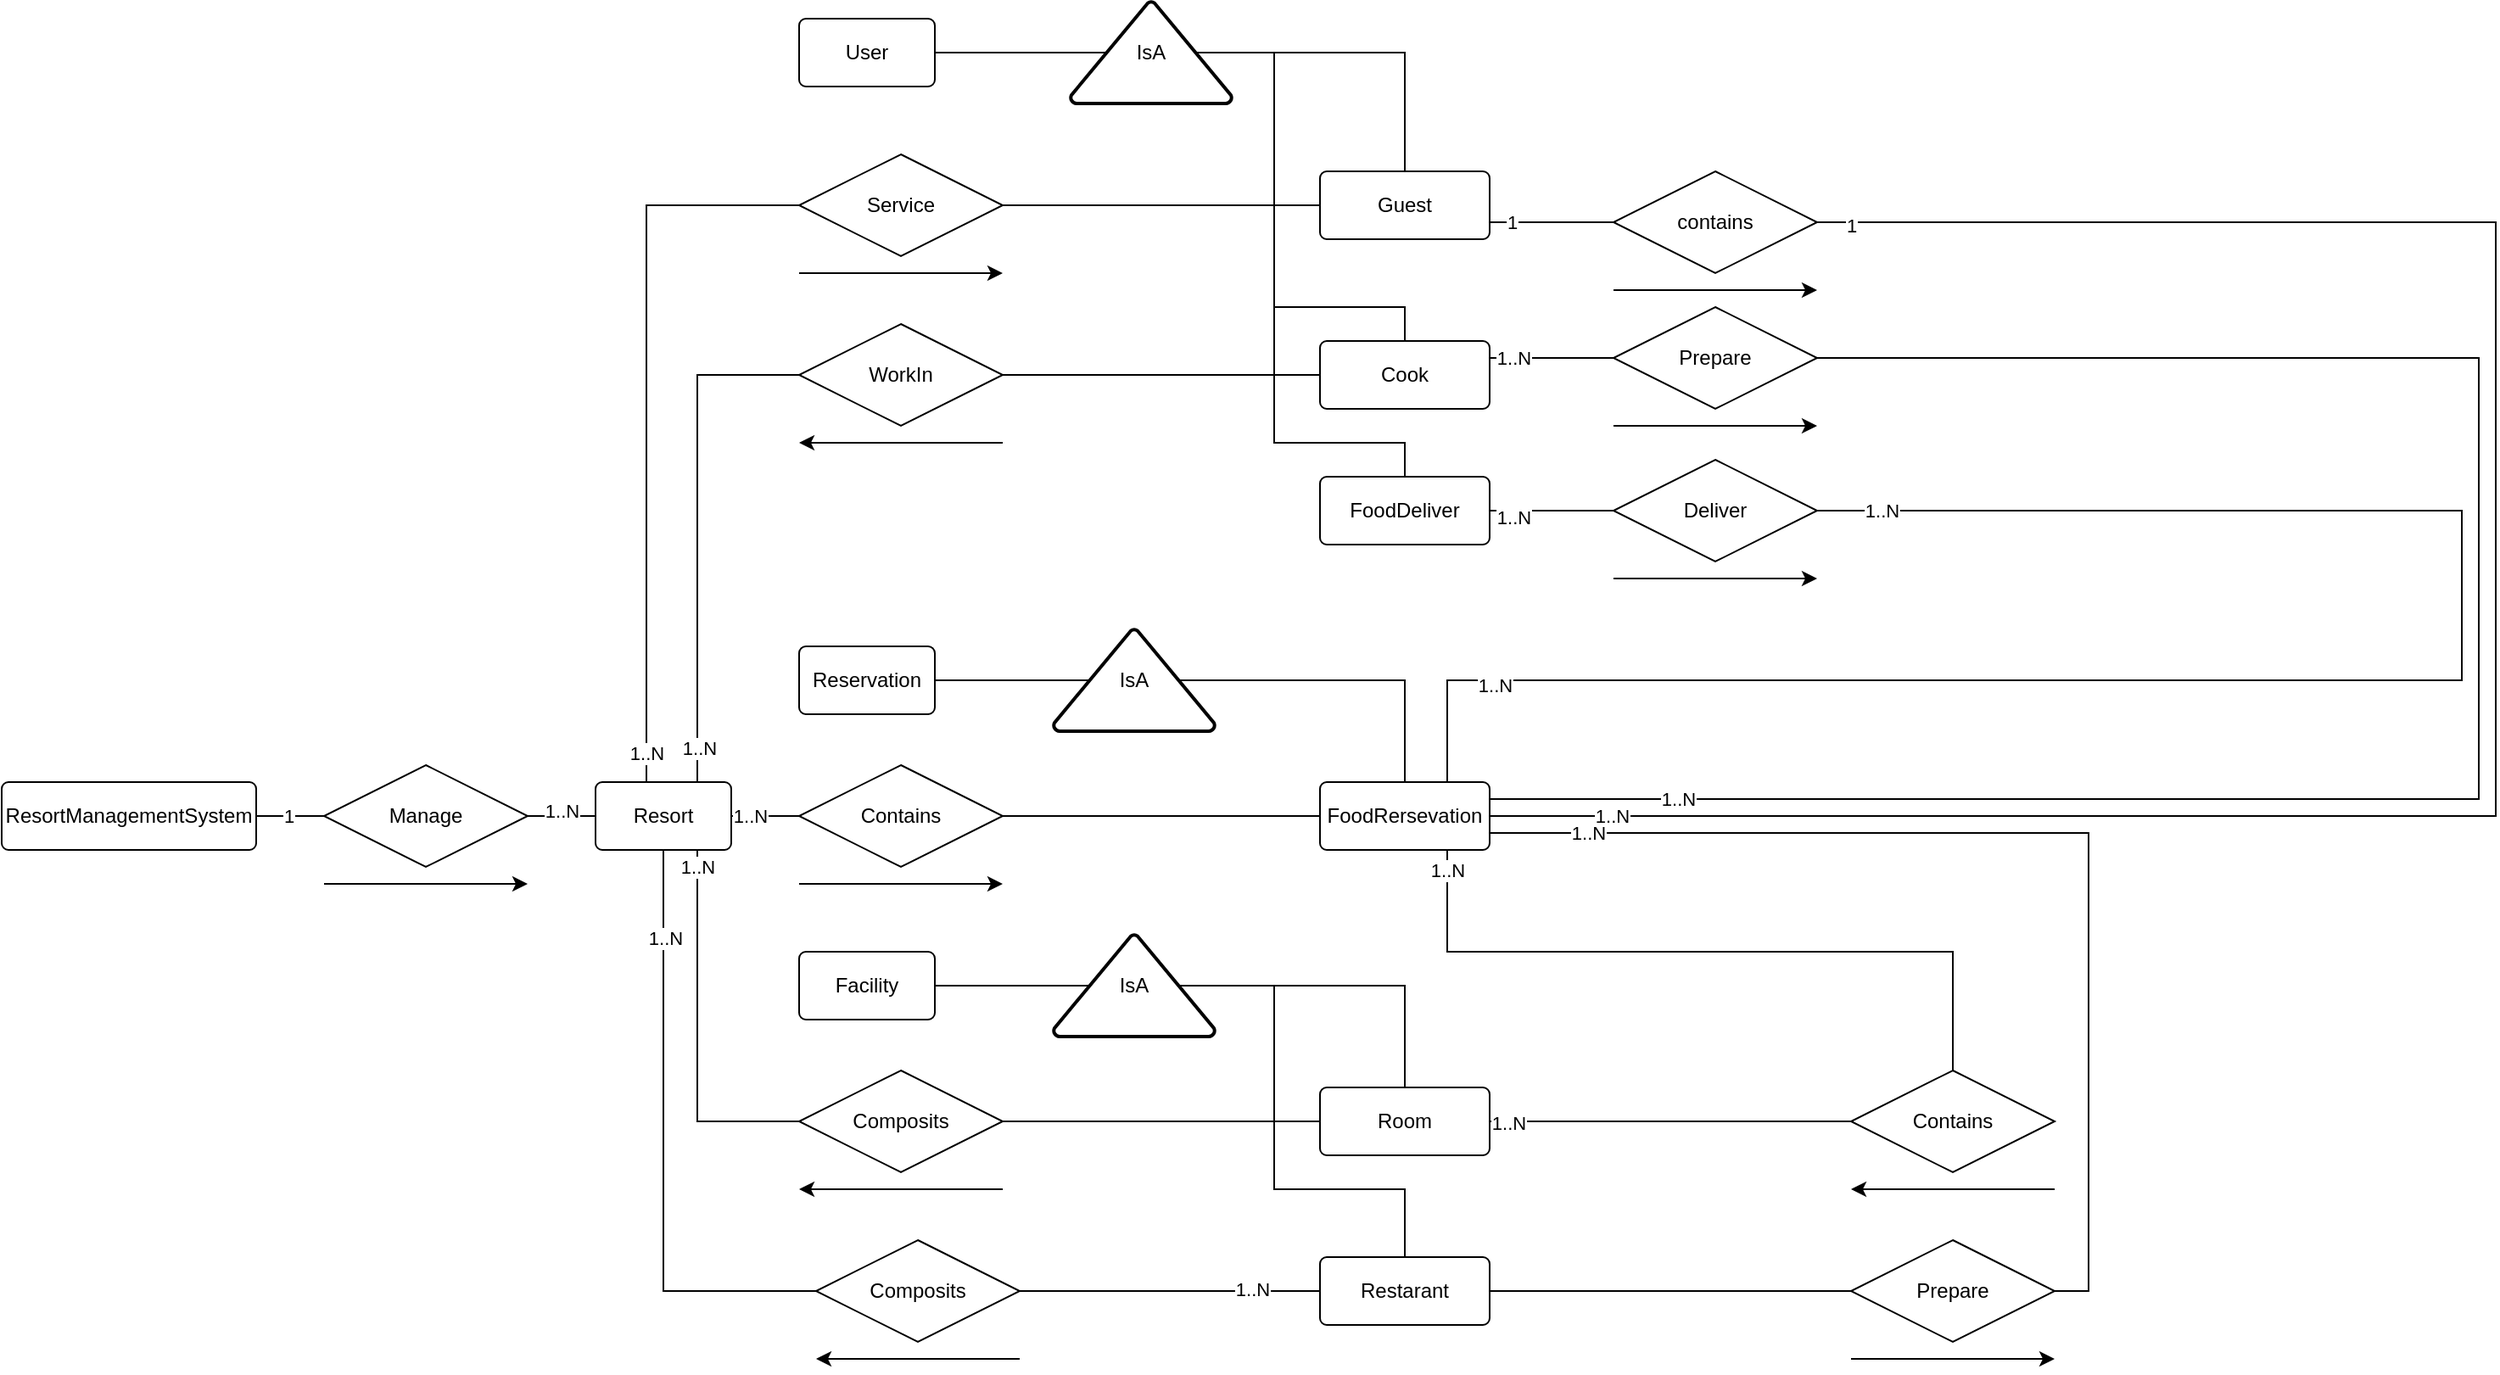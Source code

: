 <mxfile version="22.0.8" type="google">
  <diagram name="Page-1" id="CtAqu_Ewa9IOqDz0TUkq">
    <mxGraphModel grid="1" page="1" gridSize="10" guides="1" tooltips="1" connect="1" arrows="1" fold="1" pageScale="1" pageWidth="827" pageHeight="1169" math="0" shadow="0">
      <root>
        <mxCell id="0" />
        <mxCell id="1" parent="0" />
        <mxCell id="b1p56JkDS0H2IpYGcqzU-3" style="edgeStyle=orthogonalEdgeStyle;rounded=0;orthogonalLoop=1;jettySize=auto;html=1;exitX=1;exitY=0.5;exitDx=0;exitDy=0;entryX=0;entryY=0.5;entryDx=0;entryDy=0;endArrow=none;endFill=0;" edge="1" parent="1" source="b1p56JkDS0H2IpYGcqzU-1" target="b1p56JkDS0H2IpYGcqzU-2">
          <mxGeometry relative="1" as="geometry" />
        </mxCell>
        <mxCell id="b1p56JkDS0H2IpYGcqzU-4" value="1" style="edgeLabel;html=1;align=center;verticalAlign=middle;resizable=0;points=[];" vertex="1" connectable="0" parent="b1p56JkDS0H2IpYGcqzU-3">
          <mxGeometry x="-0.064" relative="1" as="geometry">
            <mxPoint as="offset" />
          </mxGeometry>
        </mxCell>
        <mxCell id="b1p56JkDS0H2IpYGcqzU-1" value="ResortManagementSystem" style="rounded=1;arcSize=10;whiteSpace=wrap;html=1;align=center;" vertex="1" parent="1">
          <mxGeometry x="50" y="480" width="150" height="40" as="geometry" />
        </mxCell>
        <mxCell id="b1p56JkDS0H2IpYGcqzU-6" style="edgeStyle=orthogonalEdgeStyle;rounded=0;orthogonalLoop=1;jettySize=auto;html=1;exitX=1;exitY=0.5;exitDx=0;exitDy=0;entryX=0;entryY=0.5;entryDx=0;entryDy=0;endArrow=none;endFill=0;" edge="1" parent="1" source="b1p56JkDS0H2IpYGcqzU-2" target="b1p56JkDS0H2IpYGcqzU-5">
          <mxGeometry relative="1" as="geometry" />
        </mxCell>
        <mxCell id="b1p56JkDS0H2IpYGcqzU-7" value="1..N" style="edgeLabel;html=1;align=center;verticalAlign=middle;resizable=0;points=[];" vertex="1" connectable="0" parent="b1p56JkDS0H2IpYGcqzU-6">
          <mxGeometry y="3" relative="1" as="geometry">
            <mxPoint as="offset" />
          </mxGeometry>
        </mxCell>
        <mxCell id="b1p56JkDS0H2IpYGcqzU-2" value="Manage" style="shape=rhombus;perimeter=rhombusPerimeter;whiteSpace=wrap;html=1;align=center;" vertex="1" parent="1">
          <mxGeometry x="240" y="470" width="120" height="60" as="geometry" />
        </mxCell>
        <mxCell id="b1p56JkDS0H2IpYGcqzU-100" style="edgeStyle=orthogonalEdgeStyle;rounded=0;orthogonalLoop=1;jettySize=auto;html=1;exitX=0.75;exitY=0;exitDx=0;exitDy=0;entryX=0;entryY=0.5;entryDx=0;entryDy=0;endArrow=none;endFill=0;" edge="1" parent="1" source="b1p56JkDS0H2IpYGcqzU-5" target="b1p56JkDS0H2IpYGcqzU-67">
          <mxGeometry relative="1" as="geometry" />
        </mxCell>
        <mxCell id="b1p56JkDS0H2IpYGcqzU-101" value="1..N" style="edgeLabel;html=1;align=center;verticalAlign=middle;resizable=0;points=[];" vertex="1" connectable="0" parent="b1p56JkDS0H2IpYGcqzU-100">
          <mxGeometry x="-0.746" y="-1" relative="1" as="geometry">
            <mxPoint y="18" as="offset" />
          </mxGeometry>
        </mxCell>
        <mxCell id="b1p56JkDS0H2IpYGcqzU-5" value="Resort" style="rounded=1;arcSize=10;whiteSpace=wrap;html=1;align=center;" vertex="1" parent="1">
          <mxGeometry x="400" y="480" width="80" height="40" as="geometry" />
        </mxCell>
        <mxCell id="b1p56JkDS0H2IpYGcqzU-14" value="1..N" style="edgeStyle=orthogonalEdgeStyle;rounded=0;orthogonalLoop=1;jettySize=auto;html=1;exitX=0;exitY=0.5;exitDx=0;exitDy=0;entryX=0.75;entryY=0;entryDx=0;entryDy=0;endArrow=none;endFill=0;" edge="1" parent="1" source="b1p56JkDS0H2IpYGcqzU-8" target="b1p56JkDS0H2IpYGcqzU-5">
          <mxGeometry x="0.795" relative="1" as="geometry">
            <Array as="points">
              <mxPoint x="430" y="140" />
              <mxPoint x="430" y="480" />
            </Array>
            <mxPoint as="offset" />
          </mxGeometry>
        </mxCell>
        <mxCell id="b1p56JkDS0H2IpYGcqzU-66" style="edgeStyle=orthogonalEdgeStyle;rounded=0;orthogonalLoop=1;jettySize=auto;html=1;exitX=1;exitY=0.5;exitDx=0;exitDy=0;entryX=0;entryY=0.5;entryDx=0;entryDy=0;endArrow=none;endFill=0;" edge="1" parent="1" source="b1p56JkDS0H2IpYGcqzU-8" target="b1p56JkDS0H2IpYGcqzU-46">
          <mxGeometry relative="1" as="geometry" />
        </mxCell>
        <mxCell id="b1p56JkDS0H2IpYGcqzU-8" value="Service" style="shape=rhombus;perimeter=rhombusPerimeter;whiteSpace=wrap;html=1;align=center;" vertex="1" parent="1">
          <mxGeometry x="520" y="110" width="120" height="60" as="geometry" />
        </mxCell>
        <mxCell id="b1p56JkDS0H2IpYGcqzU-12" style="edgeStyle=orthogonalEdgeStyle;rounded=0;orthogonalLoop=1;jettySize=auto;html=1;exitX=0;exitY=0.5;exitDx=0;exitDy=0;entryX=1;entryY=0.5;entryDx=0;entryDy=0;endArrow=none;endFill=0;" edge="1" parent="1" source="b1p56JkDS0H2IpYGcqzU-10" target="b1p56JkDS0H2IpYGcqzU-5">
          <mxGeometry relative="1" as="geometry" />
        </mxCell>
        <mxCell id="b1p56JkDS0H2IpYGcqzU-27" value="1..N" style="edgeLabel;html=1;align=center;verticalAlign=middle;resizable=0;points=[];" vertex="1" connectable="0" parent="b1p56JkDS0H2IpYGcqzU-12">
          <mxGeometry x="-0.114" y="-2" relative="1" as="geometry">
            <mxPoint x="-12" y="2" as="offset" />
          </mxGeometry>
        </mxCell>
        <mxCell id="b1p56JkDS0H2IpYGcqzU-72" style="edgeStyle=orthogonalEdgeStyle;rounded=0;orthogonalLoop=1;jettySize=auto;html=1;exitX=1;exitY=0.5;exitDx=0;exitDy=0;entryX=0;entryY=0.5;entryDx=0;entryDy=0;endArrow=none;endFill=0;" edge="1" parent="1" source="b1p56JkDS0H2IpYGcqzU-10" target="b1p56JkDS0H2IpYGcqzU-51">
          <mxGeometry relative="1" as="geometry" />
        </mxCell>
        <mxCell id="b1p56JkDS0H2IpYGcqzU-10" value="Contains" style="shape=rhombus;perimeter=rhombusPerimeter;whiteSpace=wrap;html=1;align=center;" vertex="1" parent="1">
          <mxGeometry x="520" y="470" width="120" height="60" as="geometry" />
        </mxCell>
        <mxCell id="b1p56JkDS0H2IpYGcqzU-15" style="edgeStyle=orthogonalEdgeStyle;rounded=0;orthogonalLoop=1;jettySize=auto;html=1;exitX=0;exitY=0.5;exitDx=0;exitDy=0;entryX=0.75;entryY=1;entryDx=0;entryDy=0;endArrow=none;endFill=0;" edge="1" parent="1" source="b1p56JkDS0H2IpYGcqzU-11" target="b1p56JkDS0H2IpYGcqzU-5">
          <mxGeometry relative="1" as="geometry" />
        </mxCell>
        <mxCell id="b1p56JkDS0H2IpYGcqzU-25" value="1..N" style="edgeLabel;html=1;align=center;verticalAlign=middle;resizable=0;points=[];" vertex="1" connectable="0" parent="b1p56JkDS0H2IpYGcqzU-15">
          <mxGeometry x="0.382" y="-2" relative="1" as="geometry">
            <mxPoint x="-2" y="-58" as="offset" />
          </mxGeometry>
        </mxCell>
        <mxCell id="b1p56JkDS0H2IpYGcqzU-63" style="edgeStyle=orthogonalEdgeStyle;rounded=0;orthogonalLoop=1;jettySize=auto;html=1;exitX=1;exitY=0.5;exitDx=0;exitDy=0;entryX=0;entryY=0.5;entryDx=0;entryDy=0;endArrow=none;endFill=0;" edge="1" parent="1" source="b1p56JkDS0H2IpYGcqzU-11" target="b1p56JkDS0H2IpYGcqzU-38">
          <mxGeometry relative="1" as="geometry" />
        </mxCell>
        <mxCell id="b1p56JkDS0H2IpYGcqzU-11" value="Composits" style="shape=rhombus;perimeter=rhombusPerimeter;whiteSpace=wrap;html=1;align=center;" vertex="1" parent="1">
          <mxGeometry x="520" y="650" width="120" height="60" as="geometry" />
        </mxCell>
        <mxCell id="b1p56JkDS0H2IpYGcqzU-16" value="User" style="rounded=1;arcSize=10;whiteSpace=wrap;html=1;align=center;" vertex="1" parent="1">
          <mxGeometry x="520" y="30" width="80" height="40" as="geometry" />
        </mxCell>
        <mxCell id="b1p56JkDS0H2IpYGcqzU-18" value="Reservation" style="rounded=1;arcSize=10;whiteSpace=wrap;html=1;align=center;" vertex="1" parent="1">
          <mxGeometry x="520" y="400" width="80" height="40" as="geometry" />
        </mxCell>
        <mxCell id="b1p56JkDS0H2IpYGcqzU-33" style="edgeStyle=orthogonalEdgeStyle;rounded=0;orthogonalLoop=1;jettySize=auto;html=1;exitX=1;exitY=0.5;exitDx=0;exitDy=0;entryX=0.22;entryY=0.5;entryDx=0;entryDy=0;endArrow=none;endFill=0;entryPerimeter=0;" edge="1" parent="1" source="b1p56JkDS0H2IpYGcqzU-19" target="b1p56JkDS0H2IpYGcqzU-37">
          <mxGeometry relative="1" as="geometry">
            <mxPoint x="670" y="600" as="targetPoint" />
          </mxGeometry>
        </mxCell>
        <mxCell id="b1p56JkDS0H2IpYGcqzU-19" value="Facility" style="rounded=1;arcSize=10;whiteSpace=wrap;html=1;align=center;" vertex="1" parent="1">
          <mxGeometry x="520" y="580" width="80" height="40" as="geometry" />
        </mxCell>
        <mxCell id="b1p56JkDS0H2IpYGcqzU-23" value="" style="endArrow=classic;html=1;rounded=0;" edge="1" parent="1">
          <mxGeometry width="50" height="50" relative="1" as="geometry">
            <mxPoint x="240" y="540" as="sourcePoint" />
            <mxPoint x="360" y="540" as="targetPoint" />
          </mxGeometry>
        </mxCell>
        <mxCell id="b1p56JkDS0H2IpYGcqzU-29" value="" style="endArrow=classic;html=1;rounded=0;" edge="1" parent="1">
          <mxGeometry width="50" height="50" relative="1" as="geometry">
            <mxPoint x="520" y="180" as="sourcePoint" />
            <mxPoint x="640" y="180" as="targetPoint" />
          </mxGeometry>
        </mxCell>
        <mxCell id="b1p56JkDS0H2IpYGcqzU-30" value="" style="endArrow=classic;html=1;rounded=0;" edge="1" parent="1">
          <mxGeometry width="50" height="50" relative="1" as="geometry">
            <mxPoint x="520" y="540" as="sourcePoint" />
            <mxPoint x="640" y="540" as="targetPoint" />
          </mxGeometry>
        </mxCell>
        <mxCell id="b1p56JkDS0H2IpYGcqzU-31" value="" style="endArrow=classic;html=1;rounded=0;" edge="1" parent="1">
          <mxGeometry width="50" height="50" relative="1" as="geometry">
            <mxPoint x="640" y="720" as="sourcePoint" />
            <mxPoint x="520" y="720" as="targetPoint" />
          </mxGeometry>
        </mxCell>
        <mxCell id="b1p56JkDS0H2IpYGcqzU-73" style="edgeStyle=orthogonalEdgeStyle;rounded=0;orthogonalLoop=1;jettySize=auto;html=1;exitX=0.78;exitY=0.5;exitDx=0;exitDy=0;exitPerimeter=0;entryX=0.5;entryY=0;entryDx=0;entryDy=0;endArrow=none;endFill=0;" edge="1" parent="1" source="b1p56JkDS0H2IpYGcqzU-37" target="b1p56JkDS0H2IpYGcqzU-38">
          <mxGeometry relative="1" as="geometry" />
        </mxCell>
        <mxCell id="b1p56JkDS0H2IpYGcqzU-37" value="IsA" style="strokeWidth=2;html=1;shape=mxgraph.flowchart.extract_or_measurement;whiteSpace=wrap;" vertex="1" parent="1">
          <mxGeometry x="670" y="570" width="95" height="60" as="geometry" />
        </mxCell>
        <mxCell id="b1p56JkDS0H2IpYGcqzU-38" value="Room" style="rounded=1;arcSize=10;whiteSpace=wrap;html=1;align=center;" vertex="1" parent="1">
          <mxGeometry x="827" y="660" width="100" height="40" as="geometry" />
        </mxCell>
        <mxCell id="b1p56JkDS0H2IpYGcqzU-61" style="edgeStyle=orthogonalEdgeStyle;rounded=0;orthogonalLoop=1;jettySize=auto;html=1;exitX=0.78;exitY=0.5;exitDx=0;exitDy=0;exitPerimeter=0;entryX=0.5;entryY=0;entryDx=0;entryDy=0;endArrow=none;endFill=0;" edge="1" parent="1" source="b1p56JkDS0H2IpYGcqzU-41" target="b1p56JkDS0H2IpYGcqzU-51">
          <mxGeometry relative="1" as="geometry" />
        </mxCell>
        <mxCell id="b1p56JkDS0H2IpYGcqzU-41" value="IsA" style="strokeWidth=2;html=1;shape=mxgraph.flowchart.extract_or_measurement;whiteSpace=wrap;" vertex="1" parent="1">
          <mxGeometry x="670" y="390" width="95" height="60" as="geometry" />
        </mxCell>
        <mxCell id="b1p56JkDS0H2IpYGcqzU-43" style="edgeStyle=orthogonalEdgeStyle;rounded=0;orthogonalLoop=1;jettySize=auto;html=1;exitX=1;exitY=0.5;exitDx=0;exitDy=0;entryX=0.22;entryY=0.5;entryDx=0;entryDy=0;entryPerimeter=0;endArrow=none;endFill=0;" edge="1" parent="1" source="b1p56JkDS0H2IpYGcqzU-18" target="b1p56JkDS0H2IpYGcqzU-41">
          <mxGeometry relative="1" as="geometry" />
        </mxCell>
        <mxCell id="b1p56JkDS0H2IpYGcqzU-64" style="edgeStyle=orthogonalEdgeStyle;rounded=0;orthogonalLoop=1;jettySize=auto;html=1;exitX=0.78;exitY=0.5;exitDx=0;exitDy=0;exitPerimeter=0;entryX=0.5;entryY=0;entryDx=0;entryDy=0;endArrow=none;endFill=0;" edge="1" parent="1" source="b1p56JkDS0H2IpYGcqzU-45" target="b1p56JkDS0H2IpYGcqzU-46">
          <mxGeometry relative="1" as="geometry" />
        </mxCell>
        <mxCell id="b1p56JkDS0H2IpYGcqzU-65" style="edgeStyle=orthogonalEdgeStyle;rounded=0;orthogonalLoop=1;jettySize=auto;html=1;exitX=0.78;exitY=0.5;exitDx=0;exitDy=0;exitPerimeter=0;entryX=0.5;entryY=0;entryDx=0;entryDy=0;endArrow=none;endFill=0;" edge="1" parent="1" source="b1p56JkDS0H2IpYGcqzU-45" target="b1p56JkDS0H2IpYGcqzU-48">
          <mxGeometry relative="1" as="geometry">
            <Array as="points">
              <mxPoint x="800" y="50" />
              <mxPoint x="800" y="200" />
              <mxPoint x="877" y="200" />
            </Array>
          </mxGeometry>
        </mxCell>
        <mxCell id="b1p56JkDS0H2IpYGcqzU-45" value="IsA" style="strokeWidth=2;html=1;shape=mxgraph.flowchart.extract_or_measurement;whiteSpace=wrap;" vertex="1" parent="1">
          <mxGeometry x="680" y="20" width="95" height="60" as="geometry" />
        </mxCell>
        <mxCell id="b1p56JkDS0H2IpYGcqzU-79" style="edgeStyle=orthogonalEdgeStyle;rounded=0;orthogonalLoop=1;jettySize=auto;html=1;exitX=1;exitY=0.5;exitDx=0;exitDy=0;entryX=0;entryY=0.5;entryDx=0;entryDy=0;endArrow=none;endFill=0;" edge="1" parent="1" source="b1p56JkDS0H2IpYGcqzU-46" target="b1p56JkDS0H2IpYGcqzU-78">
          <mxGeometry relative="1" as="geometry">
            <Array as="points">
              <mxPoint x="927" y="150" />
            </Array>
          </mxGeometry>
        </mxCell>
        <mxCell id="b1p56JkDS0H2IpYGcqzU-94" value="1" style="edgeLabel;html=1;align=center;verticalAlign=middle;resizable=0;points=[];" vertex="1" connectable="0" parent="b1p56JkDS0H2IpYGcqzU-79">
          <mxGeometry x="-0.304" y="-1" relative="1" as="geometry">
            <mxPoint x="-6" y="-1" as="offset" />
          </mxGeometry>
        </mxCell>
        <mxCell id="b1p56JkDS0H2IpYGcqzU-46" value="Guest" style="rounded=1;arcSize=10;whiteSpace=wrap;html=1;align=center;" vertex="1" parent="1">
          <mxGeometry x="827" y="120" width="100" height="40" as="geometry" />
        </mxCell>
        <mxCell id="b1p56JkDS0H2IpYGcqzU-47" style="edgeStyle=orthogonalEdgeStyle;rounded=0;orthogonalLoop=1;jettySize=auto;html=1;exitX=1;exitY=0.5;exitDx=0;exitDy=0;entryX=0.22;entryY=0.5;entryDx=0;entryDy=0;entryPerimeter=0;endArrow=none;endFill=0;" edge="1" parent="1" source="b1p56JkDS0H2IpYGcqzU-16" target="b1p56JkDS0H2IpYGcqzU-45">
          <mxGeometry relative="1" as="geometry" />
        </mxCell>
        <mxCell id="b1p56JkDS0H2IpYGcqzU-75" style="edgeStyle=orthogonalEdgeStyle;rounded=0;orthogonalLoop=1;jettySize=auto;html=1;exitX=1;exitY=0.5;exitDx=0;exitDy=0;entryX=0;entryY=0.5;entryDx=0;entryDy=0;endArrow=none;endFill=0;" edge="1" parent="1" source="b1p56JkDS0H2IpYGcqzU-48" target="b1p56JkDS0H2IpYGcqzU-74">
          <mxGeometry relative="1" as="geometry">
            <Array as="points">
              <mxPoint x="927" y="230" />
            </Array>
          </mxGeometry>
        </mxCell>
        <mxCell id="b1p56JkDS0H2IpYGcqzU-98" value="1..N" style="edgeLabel;html=1;align=center;verticalAlign=middle;resizable=0;points=[];" vertex="1" connectable="0" parent="b1p56JkDS0H2IpYGcqzU-75">
          <mxGeometry x="-0.389" y="2" relative="1" as="geometry">
            <mxPoint x="-2" y="2" as="offset" />
          </mxGeometry>
        </mxCell>
        <mxCell id="b1p56JkDS0H2IpYGcqzU-48" value="Cook" style="rounded=1;arcSize=10;whiteSpace=wrap;html=1;align=center;" vertex="1" parent="1">
          <mxGeometry x="827" y="220" width="100" height="40" as="geometry" />
        </mxCell>
        <mxCell id="b1p56JkDS0H2IpYGcqzU-58" style="edgeStyle=orthogonalEdgeStyle;rounded=0;orthogonalLoop=1;jettySize=auto;html=1;exitX=1;exitY=0.5;exitDx=0;exitDy=0;entryX=1;entryY=0.5;entryDx=0;entryDy=0;endArrow=none;endFill=0;" edge="1" parent="1" source="b1p56JkDS0H2IpYGcqzU-51" target="b1p56JkDS0H2IpYGcqzU-78">
          <mxGeometry relative="1" as="geometry">
            <mxPoint x="1140" y="500" as="targetPoint" />
            <Array as="points">
              <mxPoint x="1520" y="500" />
              <mxPoint x="1520" y="150" />
            </Array>
          </mxGeometry>
        </mxCell>
        <mxCell id="b1p56JkDS0H2IpYGcqzU-103" value="1..N" style="edgeLabel;html=1;align=center;verticalAlign=middle;resizable=0;points=[];" vertex="1" connectable="0" parent="b1p56JkDS0H2IpYGcqzU-58">
          <mxGeometry x="-0.896" y="1" relative="1" as="geometry">
            <mxPoint x="2" y="1" as="offset" />
          </mxGeometry>
        </mxCell>
        <mxCell id="5FKAJ25ehxszMhtfPD45-11" value="1" style="edgeLabel;html=1;align=center;verticalAlign=middle;resizable=0;points=[];" connectable="0" vertex="1" parent="b1p56JkDS0H2IpYGcqzU-58">
          <mxGeometry x="0.97" y="2" relative="1" as="geometry">
            <mxPoint as="offset" />
          </mxGeometry>
        </mxCell>
        <mxCell id="b1p56JkDS0H2IpYGcqzU-84" style="edgeStyle=orthogonalEdgeStyle;rounded=0;orthogonalLoop=1;jettySize=auto;html=1;exitX=0.75;exitY=1;exitDx=0;exitDy=0;entryX=0.5;entryY=0;entryDx=0;entryDy=0;endArrow=none;endFill=0;" edge="1" parent="1" source="b1p56JkDS0H2IpYGcqzU-51" target="b1p56JkDS0H2IpYGcqzU-83">
          <mxGeometry relative="1" as="geometry">
            <Array as="points">
              <mxPoint x="902" y="580" />
              <mxPoint x="1200" y="580" />
            </Array>
          </mxGeometry>
        </mxCell>
        <mxCell id="b1p56JkDS0H2IpYGcqzU-104" value="1..N" style="edgeLabel;html=1;align=center;verticalAlign=middle;resizable=0;points=[];" vertex="1" connectable="0" parent="b1p56JkDS0H2IpYGcqzU-84">
          <mxGeometry x="-0.944" relative="1" as="geometry">
            <mxPoint as="offset" />
          </mxGeometry>
        </mxCell>
        <mxCell id="b1p56JkDS0H2IpYGcqzU-51" value="FoodRersevation" style="rounded=1;arcSize=10;whiteSpace=wrap;html=1;align=center;" vertex="1" parent="1">
          <mxGeometry x="827" y="480" width="100" height="40" as="geometry" />
        </mxCell>
        <mxCell id="b1p56JkDS0H2IpYGcqzU-69" style="edgeStyle=orthogonalEdgeStyle;rounded=0;orthogonalLoop=1;jettySize=auto;html=1;exitX=1;exitY=0.5;exitDx=0;exitDy=0;entryX=0;entryY=0.5;entryDx=0;entryDy=0;endArrow=none;endFill=0;" edge="1" parent="1" source="b1p56JkDS0H2IpYGcqzU-67" target="b1p56JkDS0H2IpYGcqzU-48">
          <mxGeometry relative="1" as="geometry" />
        </mxCell>
        <mxCell id="b1p56JkDS0H2IpYGcqzU-67" value="WorkIn" style="shape=rhombus;perimeter=rhombusPerimeter;whiteSpace=wrap;html=1;align=center;" vertex="1" parent="1">
          <mxGeometry x="520" y="210" width="120" height="60" as="geometry" />
        </mxCell>
        <mxCell id="b1p56JkDS0H2IpYGcqzU-68" value="" style="endArrow=classic;html=1;rounded=0;" edge="1" parent="1">
          <mxGeometry width="50" height="50" relative="1" as="geometry">
            <mxPoint x="640" y="280" as="sourcePoint" />
            <mxPoint x="520" y="280" as="targetPoint" />
          </mxGeometry>
        </mxCell>
        <mxCell id="5FKAJ25ehxszMhtfPD45-13" style="edgeStyle=orthogonalEdgeStyle;rounded=0;orthogonalLoop=1;jettySize=auto;html=1;exitX=1;exitY=0.5;exitDx=0;exitDy=0;entryX=1;entryY=0.25;entryDx=0;entryDy=0;endArrow=none;endFill=0;" edge="1" parent="1" source="b1p56JkDS0H2IpYGcqzU-74" target="b1p56JkDS0H2IpYGcqzU-51">
          <mxGeometry relative="1" as="geometry">
            <Array as="points">
              <mxPoint x="1510" y="230" />
              <mxPoint x="1510" y="490" />
            </Array>
          </mxGeometry>
        </mxCell>
        <mxCell id="5FKAJ25ehxszMhtfPD45-14" value="1..N" style="edgeLabel;html=1;align=center;verticalAlign=middle;resizable=0;points=[];" connectable="0" vertex="1" parent="5FKAJ25ehxszMhtfPD45-13">
          <mxGeometry x="0.821" relative="1" as="geometry">
            <mxPoint as="offset" />
          </mxGeometry>
        </mxCell>
        <mxCell id="b1p56JkDS0H2IpYGcqzU-74" value="Prepare" style="shape=rhombus;perimeter=rhombusPerimeter;whiteSpace=wrap;html=1;align=center;" vertex="1" parent="1">
          <mxGeometry x="1000" y="200" width="120" height="60" as="geometry" />
        </mxCell>
        <mxCell id="b1p56JkDS0H2IpYGcqzU-78" value="contains" style="shape=rhombus;perimeter=rhombusPerimeter;whiteSpace=wrap;html=1;align=center;" vertex="1" parent="1">
          <mxGeometry x="1000" y="120" width="120" height="60" as="geometry" />
        </mxCell>
        <mxCell id="b1p56JkDS0H2IpYGcqzU-82" value="" style="endArrow=classic;html=1;rounded=0;" edge="1" parent="1">
          <mxGeometry width="50" height="50" relative="1" as="geometry">
            <mxPoint x="1000" y="190" as="sourcePoint" />
            <mxPoint x="1120" y="190" as="targetPoint" />
          </mxGeometry>
        </mxCell>
        <mxCell id="b1p56JkDS0H2IpYGcqzU-85" style="edgeStyle=orthogonalEdgeStyle;rounded=0;orthogonalLoop=1;jettySize=auto;html=1;exitX=0;exitY=0.5;exitDx=0;exitDy=0;entryX=1;entryY=0.5;entryDx=0;entryDy=0;endArrow=none;endFill=0;" edge="1" parent="1" source="b1p56JkDS0H2IpYGcqzU-83" target="b1p56JkDS0H2IpYGcqzU-38">
          <mxGeometry relative="1" as="geometry" />
        </mxCell>
        <mxCell id="b1p56JkDS0H2IpYGcqzU-105" value="1..N" style="edgeLabel;html=1;align=center;verticalAlign=middle;resizable=0;points=[];" vertex="1" connectable="0" parent="b1p56JkDS0H2IpYGcqzU-85">
          <mxGeometry x="0.901" y="1" relative="1" as="geometry">
            <mxPoint as="offset" />
          </mxGeometry>
        </mxCell>
        <mxCell id="b1p56JkDS0H2IpYGcqzU-83" value="Contains" style="shape=rhombus;perimeter=rhombusPerimeter;whiteSpace=wrap;html=1;align=center;" vertex="1" parent="1">
          <mxGeometry x="1140" y="650" width="120" height="60" as="geometry" />
        </mxCell>
        <mxCell id="b1p56JkDS0H2IpYGcqzU-86" value="" style="endArrow=classic;html=1;rounded=0;" edge="1" parent="1">
          <mxGeometry width="50" height="50" relative="1" as="geometry">
            <mxPoint x="1260" y="720" as="sourcePoint" />
            <mxPoint x="1140" y="720" as="targetPoint" />
          </mxGeometry>
        </mxCell>
        <mxCell id="5FKAJ25ehxszMhtfPD45-17" style="edgeStyle=orthogonalEdgeStyle;rounded=0;orthogonalLoop=1;jettySize=auto;html=1;exitX=1;exitY=0.5;exitDx=0;exitDy=0;entryX=0;entryY=0.5;entryDx=0;entryDy=0;endArrow=none;endFill=0;" edge="1" parent="1" source="5FKAJ25ehxszMhtfPD45-1" target="5FKAJ25ehxszMhtfPD45-15">
          <mxGeometry relative="1" as="geometry" />
        </mxCell>
        <mxCell id="5FKAJ25ehxszMhtfPD45-18" value="1..N" style="edgeLabel;html=1;align=center;verticalAlign=middle;resizable=0;points=[];" connectable="0" vertex="1" parent="5FKAJ25ehxszMhtfPD45-17">
          <mxGeometry x="-0.611" y="-4" relative="1" as="geometry">
            <mxPoint as="offset" />
          </mxGeometry>
        </mxCell>
        <mxCell id="5FKAJ25ehxszMhtfPD45-1" value="FoodDeliver" style="rounded=1;arcSize=10;whiteSpace=wrap;html=1;align=center;" vertex="1" parent="1">
          <mxGeometry x="827" y="300" width="100" height="40" as="geometry" />
        </mxCell>
        <mxCell id="5FKAJ25ehxszMhtfPD45-2" style="edgeStyle=orthogonalEdgeStyle;rounded=0;orthogonalLoop=1;jettySize=auto;html=1;exitX=0.5;exitY=0;exitDx=0;exitDy=0;entryX=0.78;entryY=0.5;entryDx=0;entryDy=0;entryPerimeter=0;endArrow=none;endFill=0;" edge="1" parent="1" source="5FKAJ25ehxszMhtfPD45-1" target="b1p56JkDS0H2IpYGcqzU-45">
          <mxGeometry relative="1" as="geometry">
            <Array as="points">
              <mxPoint x="877" y="280" />
              <mxPoint x="800" y="280" />
              <mxPoint x="800" y="50" />
            </Array>
          </mxGeometry>
        </mxCell>
        <mxCell id="5FKAJ25ehxszMhtfPD45-7" style="edgeStyle=orthogonalEdgeStyle;rounded=0;orthogonalLoop=1;jettySize=auto;html=1;exitX=0;exitY=0.5;exitDx=0;exitDy=0;entryX=1;entryY=0.5;entryDx=0;entryDy=0;endArrow=none;endFill=0;" edge="1" parent="1" source="5FKAJ25ehxszMhtfPD45-3" target="5FKAJ25ehxszMhtfPD45-5">
          <mxGeometry relative="1" as="geometry" />
        </mxCell>
        <mxCell id="5FKAJ25ehxszMhtfPD45-10" value="1..N" style="edgeLabel;html=1;align=center;verticalAlign=middle;resizable=0;points=[];" connectable="0" vertex="1" parent="5FKAJ25ehxszMhtfPD45-7">
          <mxGeometry x="-0.55" y="-1" relative="1" as="geometry">
            <mxPoint as="offset" />
          </mxGeometry>
        </mxCell>
        <mxCell id="5FKAJ25ehxszMhtfPD45-24" style="edgeStyle=orthogonalEdgeStyle;rounded=0;orthogonalLoop=1;jettySize=auto;html=1;exitX=1;exitY=0.5;exitDx=0;exitDy=0;entryX=0;entryY=0.5;entryDx=0;entryDy=0;endArrow=none;endFill=0;" edge="1" parent="1" source="5FKAJ25ehxszMhtfPD45-3" target="5FKAJ25ehxszMhtfPD45-22">
          <mxGeometry relative="1" as="geometry" />
        </mxCell>
        <mxCell id="5FKAJ25ehxszMhtfPD45-3" value="Restarant" style="rounded=1;arcSize=10;whiteSpace=wrap;html=1;align=center;" vertex="1" parent="1">
          <mxGeometry x="827" y="760" width="100" height="40" as="geometry" />
        </mxCell>
        <mxCell id="5FKAJ25ehxszMhtfPD45-4" style="edgeStyle=orthogonalEdgeStyle;rounded=0;orthogonalLoop=1;jettySize=auto;html=1;exitX=0.5;exitY=0;exitDx=0;exitDy=0;entryX=0.78;entryY=0.5;entryDx=0;entryDy=0;entryPerimeter=0;endArrow=none;endFill=0;" edge="1" parent="1" source="5FKAJ25ehxszMhtfPD45-3" target="b1p56JkDS0H2IpYGcqzU-37">
          <mxGeometry relative="1" as="geometry">
            <Array as="points">
              <mxPoint x="877" y="720" />
              <mxPoint x="800" y="720" />
              <mxPoint x="800" y="600" />
            </Array>
          </mxGeometry>
        </mxCell>
        <mxCell id="5FKAJ25ehxszMhtfPD45-8" style="edgeStyle=orthogonalEdgeStyle;rounded=0;orthogonalLoop=1;jettySize=auto;html=1;exitX=0;exitY=0.5;exitDx=0;exitDy=0;entryX=0.5;entryY=1;entryDx=0;entryDy=0;endArrow=none;endFill=0;" edge="1" parent="1" source="5FKAJ25ehxszMhtfPD45-5" target="b1p56JkDS0H2IpYGcqzU-5">
          <mxGeometry relative="1" as="geometry" />
        </mxCell>
        <mxCell id="5FKAJ25ehxszMhtfPD45-9" value="1..N" style="edgeLabel;html=1;align=center;verticalAlign=middle;resizable=0;points=[];" connectable="0" vertex="1" parent="5FKAJ25ehxszMhtfPD45-8">
          <mxGeometry x="0.704" y="-1" relative="1" as="geometry">
            <mxPoint as="offset" />
          </mxGeometry>
        </mxCell>
        <mxCell id="5FKAJ25ehxszMhtfPD45-5" value="Composits" style="shape=rhombus;perimeter=rhombusPerimeter;whiteSpace=wrap;html=1;align=center;" vertex="1" parent="1">
          <mxGeometry x="530" y="750" width="120" height="60" as="geometry" />
        </mxCell>
        <mxCell id="5FKAJ25ehxszMhtfPD45-6" value="" style="endArrow=classic;html=1;rounded=0;" edge="1" parent="1">
          <mxGeometry width="50" height="50" relative="1" as="geometry">
            <mxPoint x="650" y="820" as="sourcePoint" />
            <mxPoint x="530" y="820" as="targetPoint" />
          </mxGeometry>
        </mxCell>
        <mxCell id="5FKAJ25ehxszMhtfPD45-12" value="" style="endArrow=classic;html=1;rounded=0;" edge="1" parent="1">
          <mxGeometry width="50" height="50" relative="1" as="geometry">
            <mxPoint x="1000" y="270" as="sourcePoint" />
            <mxPoint x="1120" y="270" as="targetPoint" />
          </mxGeometry>
        </mxCell>
        <mxCell id="5FKAJ25ehxszMhtfPD45-19" style="edgeStyle=orthogonalEdgeStyle;rounded=0;orthogonalLoop=1;jettySize=auto;html=1;exitX=1;exitY=0.5;exitDx=0;exitDy=0;entryX=0.75;entryY=0;entryDx=0;entryDy=0;endArrow=none;endFill=0;" edge="1" parent="1" source="5FKAJ25ehxszMhtfPD45-15" target="b1p56JkDS0H2IpYGcqzU-51">
          <mxGeometry relative="1" as="geometry">
            <Array as="points">
              <mxPoint x="1500" y="320" />
              <mxPoint x="1500" y="420" />
              <mxPoint x="902" y="420" />
            </Array>
          </mxGeometry>
        </mxCell>
        <mxCell id="5FKAJ25ehxszMhtfPD45-20" value="1..N" style="edgeLabel;html=1;align=center;verticalAlign=middle;resizable=0;points=[];" connectable="0" vertex="1" parent="5FKAJ25ehxszMhtfPD45-19">
          <mxGeometry x="-0.933" relative="1" as="geometry">
            <mxPoint as="offset" />
          </mxGeometry>
        </mxCell>
        <mxCell id="5FKAJ25ehxszMhtfPD45-21" value="1..N" style="edgeLabel;html=1;align=center;verticalAlign=middle;resizable=0;points=[];" connectable="0" vertex="1" parent="5FKAJ25ehxszMhtfPD45-19">
          <mxGeometry x="0.845" y="3" relative="1" as="geometry">
            <mxPoint as="offset" />
          </mxGeometry>
        </mxCell>
        <mxCell id="5FKAJ25ehxszMhtfPD45-15" value="Deliver" style="shape=rhombus;perimeter=rhombusPerimeter;whiteSpace=wrap;html=1;align=center;" vertex="1" parent="1">
          <mxGeometry x="1000" y="290" width="120" height="60" as="geometry" />
        </mxCell>
        <mxCell id="5FKAJ25ehxszMhtfPD45-16" value="" style="endArrow=classic;html=1;rounded=0;" edge="1" parent="1">
          <mxGeometry width="50" height="50" relative="1" as="geometry">
            <mxPoint x="1000" y="360" as="sourcePoint" />
            <mxPoint x="1120" y="360" as="targetPoint" />
          </mxGeometry>
        </mxCell>
        <mxCell id="5FKAJ25ehxszMhtfPD45-25" style="edgeStyle=orthogonalEdgeStyle;rounded=0;orthogonalLoop=1;jettySize=auto;html=1;exitX=1;exitY=0.5;exitDx=0;exitDy=0;entryX=1;entryY=0.75;entryDx=0;entryDy=0;endArrow=none;endFill=0;" edge="1" parent="1" source="5FKAJ25ehxszMhtfPD45-22" target="b1p56JkDS0H2IpYGcqzU-51">
          <mxGeometry relative="1" as="geometry" />
        </mxCell>
        <mxCell id="5FKAJ25ehxszMhtfPD45-26" value="1..N" style="edgeLabel;html=1;align=center;verticalAlign=middle;resizable=0;points=[];" connectable="0" vertex="1" parent="5FKAJ25ehxszMhtfPD45-25">
          <mxGeometry x="0.819" relative="1" as="geometry">
            <mxPoint as="offset" />
          </mxGeometry>
        </mxCell>
        <mxCell id="5FKAJ25ehxszMhtfPD45-22" value="Prepare" style="shape=rhombus;perimeter=rhombusPerimeter;whiteSpace=wrap;html=1;align=center;" vertex="1" parent="1">
          <mxGeometry x="1140" y="750" width="120" height="60" as="geometry" />
        </mxCell>
        <mxCell id="5FKAJ25ehxszMhtfPD45-23" value="" style="endArrow=classic;html=1;rounded=0;" edge="1" parent="1">
          <mxGeometry width="50" height="50" relative="1" as="geometry">
            <mxPoint x="1140" y="820" as="sourcePoint" />
            <mxPoint x="1260" y="820" as="targetPoint" />
          </mxGeometry>
        </mxCell>
      </root>
    </mxGraphModel>
  </diagram>
</mxfile>
